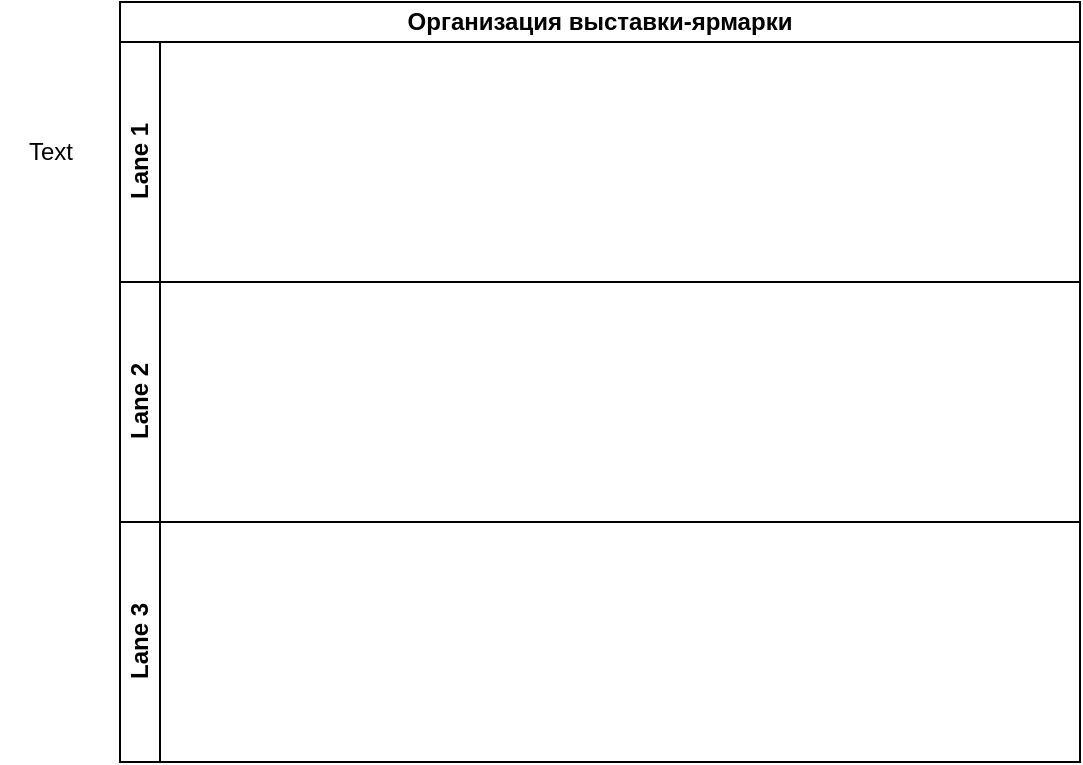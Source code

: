 <mxfile version="24.3.1" type="github">
  <diagram name="Страница — 1" id="Y3avKlv_m7tPCw0b9_SA">
    <mxGraphModel dx="985" dy="436" grid="1" gridSize="10" guides="1" tooltips="1" connect="1" arrows="1" fold="1" page="1" pageScale="1" pageWidth="827" pageHeight="1169" math="0" shadow="0">
      <root>
        <mxCell id="0" />
        <mxCell id="1" parent="0" />
        <mxCell id="EsuPXoaS7j5jtN6yAlMf-23" value="Организация выставки-ярмарки" style="swimlane;html=1;childLayout=stackLayout;resizeParent=1;resizeParentMax=0;horizontal=1;startSize=20;horizontalStack=0;whiteSpace=wrap;" vertex="1" parent="1">
          <mxGeometry x="120" y="90" width="480" height="380" as="geometry" />
        </mxCell>
        <mxCell id="EsuPXoaS7j5jtN6yAlMf-24" value="Lane 1" style="swimlane;html=1;startSize=20;horizontal=0;" vertex="1" parent="EsuPXoaS7j5jtN6yAlMf-23">
          <mxGeometry y="20" width="480" height="120" as="geometry" />
        </mxCell>
        <mxCell id="EsuPXoaS7j5jtN6yAlMf-25" value="Lane 2" style="swimlane;html=1;startSize=20;horizontal=0;" vertex="1" parent="EsuPXoaS7j5jtN6yAlMf-23">
          <mxGeometry y="140" width="480" height="120" as="geometry" />
        </mxCell>
        <mxCell id="EsuPXoaS7j5jtN6yAlMf-26" value="Lane 3" style="swimlane;html=1;startSize=20;horizontal=0;" vertex="1" parent="EsuPXoaS7j5jtN6yAlMf-23">
          <mxGeometry y="260" width="480" height="120" as="geometry" />
        </mxCell>
        <mxCell id="EsuPXoaS7j5jtN6yAlMf-27" value="Text" style="text;html=1;align=center;verticalAlign=middle;resizable=0;points=[];autosize=1;strokeColor=none;fillColor=none;" vertex="1" parent="1">
          <mxGeometry x="60" y="150" width="50" height="30" as="geometry" />
        </mxCell>
      </root>
    </mxGraphModel>
  </diagram>
</mxfile>
